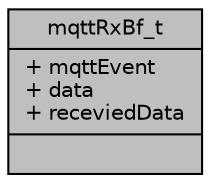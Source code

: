 digraph "mqttRxBf_t"
{
  edge [fontname="Helvetica",fontsize="10",labelfontname="Helvetica",labelfontsize="10"];
  node [fontname="Helvetica",fontsize="10",shape=record];
  Node1 [label="{mqttRxBf_t\n|+ mqttEvent\l+ data\l+ receviedData\l|}",height=0.2,width=0.4,color="black", fillcolor="grey75", style="filled", fontcolor="black"];
}
